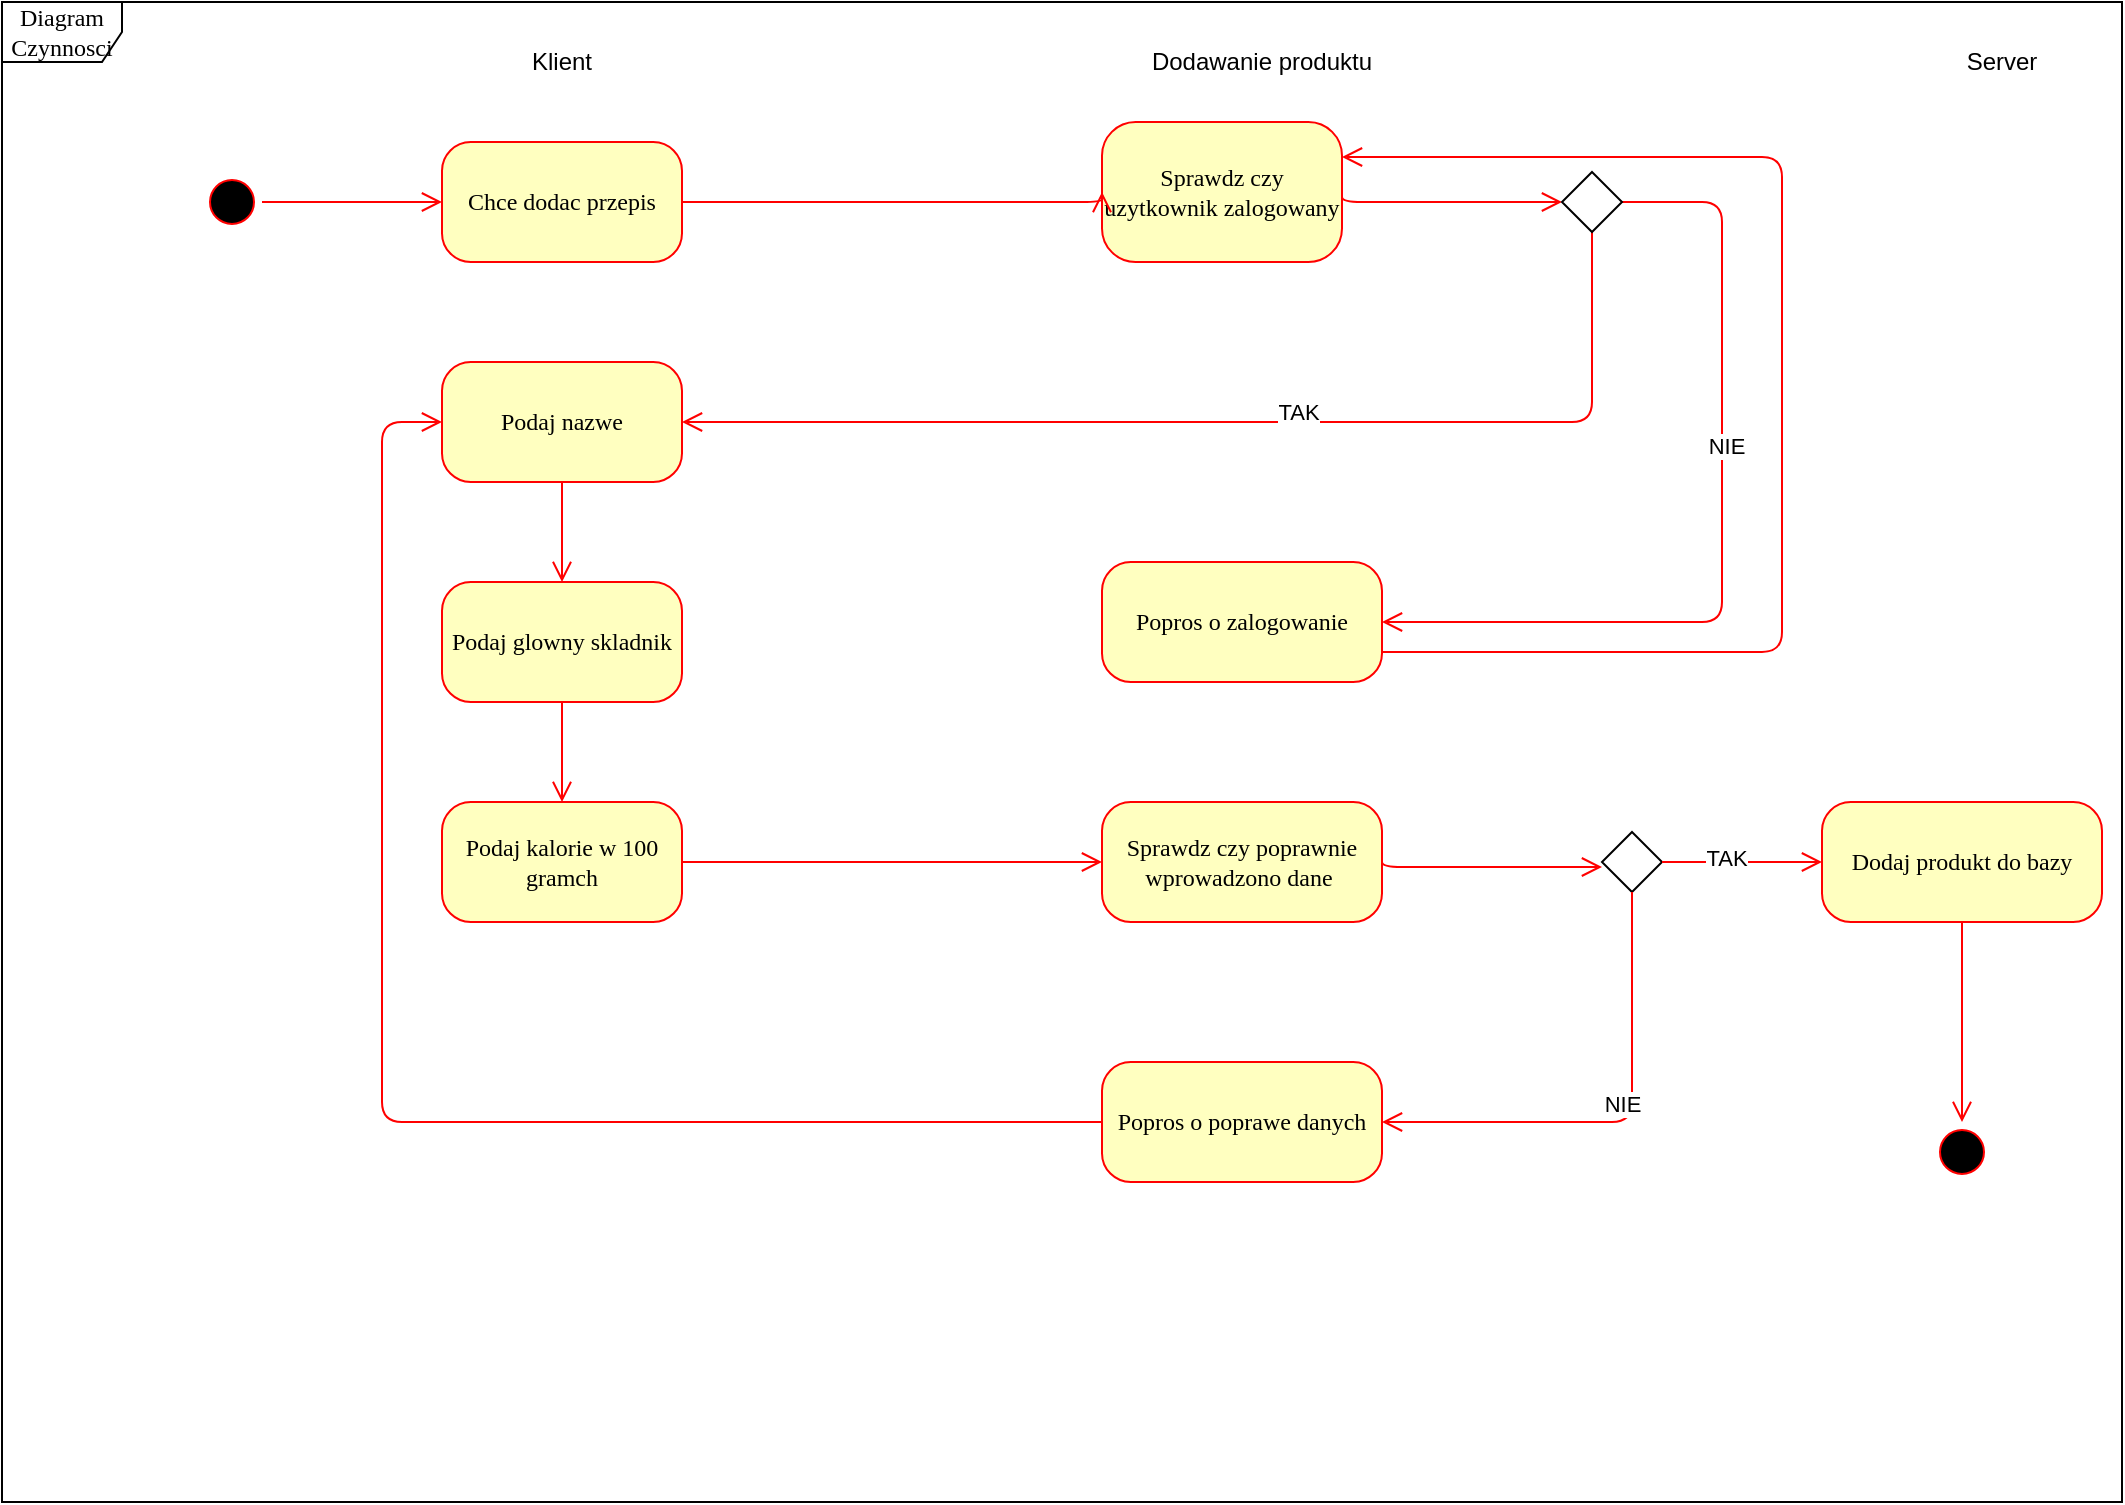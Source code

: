 <mxfile version="13.7.3" type="github">
  <diagram name="Page-1" id="58cdce13-f638-feb5-8d6f-7d28b1aa9fa0">
    <mxGraphModel dx="1038" dy="548" grid="1" gridSize="10" guides="1" tooltips="1" connect="1" arrows="1" fold="1" page="1" pageScale="1" pageWidth="1100" pageHeight="850" background="#ffffff" math="0" shadow="0">
      <root>
        <mxCell id="0" />
        <mxCell id="1" parent="0" />
        <mxCell id="2a3bc250acf0617d-8" value="Diagram Czynnosci&lt;br&gt;" style="shape=umlFrame;whiteSpace=wrap;html=1;rounded=1;shadow=0;comic=0;labelBackgroundColor=none;strokeWidth=1;fontFamily=Verdana;fontSize=12;align=center;" parent="1" vertex="1">
          <mxGeometry x="20" y="30" width="1060" height="750" as="geometry" />
        </mxCell>
        <mxCell id="382b91b5511bd0f7-1" value="" style="ellipse;html=1;shape=startState;fillColor=#000000;strokeColor=#ff0000;rounded=1;shadow=0;comic=0;labelBackgroundColor=none;fontFamily=Verdana;fontSize=12;fontColor=#000000;align=center;direction=south;" parent="1" vertex="1">
          <mxGeometry x="120" y="115" width="30" height="30" as="geometry" />
        </mxCell>
        <mxCell id="382b91b5511bd0f7-6" value="Chce dodac przepis" style="rounded=1;whiteSpace=wrap;html=1;arcSize=24;fillColor=#ffffc0;strokeColor=#ff0000;shadow=0;comic=0;labelBackgroundColor=none;fontFamily=Verdana;fontSize=12;fontColor=#000000;align=center;" parent="1" vertex="1">
          <mxGeometry x="240" y="100" width="120" height="60" as="geometry" />
        </mxCell>
        <mxCell id="3cde6dad864a17aa-3" style="edgeStyle=orthogonalEdgeStyle;html=1;exitX=1;exitY=0.5;labelBackgroundColor=none;endArrow=open;endSize=8;strokeColor=#ff0000;fontFamily=Verdana;fontSize=12;align=left;entryX=0;entryY=0.5;entryDx=0;entryDy=0;exitDx=0;exitDy=0;" parent="1" source="382b91b5511bd0f7-7" target="MbntDTdlU74Q_FVYpxql-1" edge="1">
          <mxGeometry relative="1" as="geometry">
            <mxPoint x="690" y="215" as="targetPoint" />
            <Array as="points">
              <mxPoint x="690" y="130" />
            </Array>
          </mxGeometry>
        </mxCell>
        <mxCell id="382b91b5511bd0f7-7" value="Sprawdz czy uzytkownik zalogowany" style="rounded=1;whiteSpace=wrap;html=1;arcSize=24;fillColor=#ffffc0;strokeColor=#ff0000;shadow=0;comic=0;labelBackgroundColor=none;fontFamily=Verdana;fontSize=12;fontColor=#000000;align=center;" parent="1" vertex="1">
          <mxGeometry x="570" y="90" width="120" height="70" as="geometry" />
        </mxCell>
        <mxCell id="3cde6dad864a17aa-4" style="edgeStyle=orthogonalEdgeStyle;html=1;exitX=1;exitY=0.5;labelBackgroundColor=none;endArrow=open;endSize=8;strokeColor=#ff0000;fontFamily=Verdana;fontSize=12;align=left;exitDx=0;exitDy=0;" parent="1" source="MbntDTdlU74Q_FVYpxql-1" target="382b91b5511bd0f7-9" edge="1">
          <mxGeometry relative="1" as="geometry">
            <Array as="points">
              <mxPoint x="880" y="130" />
            </Array>
          </mxGeometry>
        </mxCell>
        <mxCell id="MbntDTdlU74Q_FVYpxql-2" value="NIE" style="edgeLabel;html=1;align=center;verticalAlign=middle;resizable=0;points=[];" vertex="1" connectable="0" parent="3cde6dad864a17aa-4">
          <mxGeometry x="-0.202" y="2" relative="1" as="geometry">
            <mxPoint as="offset" />
          </mxGeometry>
        </mxCell>
        <mxCell id="382b91b5511bd0f7-9" value="Popros o zalogowanie" style="rounded=1;whiteSpace=wrap;html=1;arcSize=24;fillColor=#ffffc0;strokeColor=#ff0000;shadow=0;comic=0;labelBackgroundColor=none;fontFamily=Verdana;fontSize=12;fontColor=#000000;align=center;" parent="1" vertex="1">
          <mxGeometry x="570" y="310" width="140" height="60" as="geometry" />
        </mxCell>
        <mxCell id="382b91b5511bd0f7-10" value="Podaj nazwe" style="rounded=1;whiteSpace=wrap;html=1;arcSize=24;fillColor=#ffffc0;strokeColor=#ff0000;shadow=0;comic=0;labelBackgroundColor=none;fontFamily=Verdana;fontSize=12;fontColor=#000000;align=center;" parent="1" vertex="1">
          <mxGeometry x="240" y="210" width="120" height="60" as="geometry" />
        </mxCell>
        <mxCell id="3cde6dad864a17aa-5" style="edgeStyle=elbowEdgeStyle;html=1;labelBackgroundColor=none;endArrow=open;endSize=8;strokeColor=#ff0000;fontFamily=Verdana;fontSize=12;align=left;exitX=1;exitY=0.75;exitDx=0;exitDy=0;entryX=1;entryY=0.25;entryDx=0;entryDy=0;" parent="1" source="382b91b5511bd0f7-9" target="382b91b5511bd0f7-7" edge="1">
          <mxGeometry relative="1" as="geometry">
            <Array as="points">
              <mxPoint x="910" y="80" />
              <mxPoint x="990" y="190" />
              <mxPoint x="640" y="190" />
              <mxPoint x="900" y="170" />
              <mxPoint x="870" y="170" />
              <mxPoint x="840" y="170" />
              <mxPoint x="990" y="160" />
              <mxPoint x="790" y="130" />
            </Array>
          </mxGeometry>
        </mxCell>
        <mxCell id="2a3bc250acf0617d-9" style="edgeStyle=orthogonalEdgeStyle;html=1;labelBackgroundColor=none;endArrow=open;endSize=8;strokeColor=#ff0000;fontFamily=Verdana;fontSize=12;align=left;" parent="1" source="382b91b5511bd0f7-1" target="382b91b5511bd0f7-6" edge="1">
          <mxGeometry relative="1" as="geometry" />
        </mxCell>
        <mxCell id="2a3bc250acf0617d-10" style="edgeStyle=orthogonalEdgeStyle;html=1;labelBackgroundColor=none;endArrow=open;endSize=8;strokeColor=#ff0000;fontFamily=Verdana;fontSize=12;align=left;entryX=0;entryY=0.5;exitX=1;exitY=0.5;exitDx=0;exitDy=0;" parent="1" source="382b91b5511bd0f7-6" target="382b91b5511bd0f7-7" edge="1">
          <mxGeometry relative="1" as="geometry">
            <Array as="points">
              <mxPoint x="390" y="130" />
              <mxPoint x="390" y="130" />
            </Array>
          </mxGeometry>
        </mxCell>
        <mxCell id="2a3bc250acf0617d-14" style="edgeStyle=orthogonalEdgeStyle;html=1;exitX=0.5;exitY=1;entryX=1;entryY=0.5;labelBackgroundColor=none;endArrow=open;endSize=8;strokeColor=#ff0000;fontFamily=Verdana;fontSize=12;align=left;exitDx=0;exitDy=0;entryDx=0;entryDy=0;" parent="1" source="MbntDTdlU74Q_FVYpxql-1" target="382b91b5511bd0f7-10" edge="1">
          <mxGeometry relative="1" as="geometry" />
        </mxCell>
        <mxCell id="MbntDTdlU74Q_FVYpxql-3" value="TAK" style="edgeLabel;html=1;align=center;verticalAlign=middle;resizable=0;points=[];" vertex="1" connectable="0" parent="2a3bc250acf0617d-14">
          <mxGeometry x="-0.12" y="-5" relative="1" as="geometry">
            <mxPoint as="offset" />
          </mxGeometry>
        </mxCell>
        <mxCell id="MbntDTdlU74Q_FVYpxql-1" value="" style="rhombus;whiteSpace=wrap;html=1;" vertex="1" parent="1">
          <mxGeometry x="800" y="115" width="30" height="30" as="geometry" />
        </mxCell>
        <mxCell id="MbntDTdlU74Q_FVYpxql-4" value="Klient" style="text;html=1;strokeColor=none;fillColor=none;align=center;verticalAlign=middle;whiteSpace=wrap;rounded=0;" vertex="1" parent="1">
          <mxGeometry x="240" y="50" width="120" height="20" as="geometry" />
        </mxCell>
        <mxCell id="MbntDTdlU74Q_FVYpxql-5" value="Dodawanie produktu" style="text;html=1;strokeColor=none;fillColor=none;align=center;verticalAlign=middle;whiteSpace=wrap;rounded=0;" vertex="1" parent="1">
          <mxGeometry x="590" y="50" width="120" height="20" as="geometry" />
        </mxCell>
        <mxCell id="MbntDTdlU74Q_FVYpxql-7" style="edgeStyle=orthogonalEdgeStyle;html=1;labelBackgroundColor=none;endArrow=open;endSize=8;strokeColor=#ff0000;fontFamily=Verdana;fontSize=12;align=left;exitX=0.5;exitY=1;exitDx=0;exitDy=0;entryX=0.5;entryY=0;entryDx=0;entryDy=0;" edge="1" parent="1" source="382b91b5511bd0f7-10" target="MbntDTdlU74Q_FVYpxql-12">
          <mxGeometry relative="1" as="geometry">
            <Array as="points" />
            <mxPoint x="370" y="140" as="sourcePoint" />
            <mxPoint x="300" y="410" as="targetPoint" />
          </mxGeometry>
        </mxCell>
        <mxCell id="MbntDTdlU74Q_FVYpxql-12" value="Podaj glowny skladnik" style="rounded=1;whiteSpace=wrap;html=1;arcSize=24;fillColor=#ffffc0;strokeColor=#ff0000;shadow=0;comic=0;labelBackgroundColor=none;fontFamily=Verdana;fontSize=12;fontColor=#000000;align=center;" vertex="1" parent="1">
          <mxGeometry x="240" y="320" width="120" height="60" as="geometry" />
        </mxCell>
        <mxCell id="MbntDTdlU74Q_FVYpxql-13" value="Podaj kalorie w 100 gramch" style="rounded=1;whiteSpace=wrap;html=1;arcSize=24;fillColor=#ffffc0;strokeColor=#ff0000;shadow=0;comic=0;labelBackgroundColor=none;fontFamily=Verdana;fontSize=12;fontColor=#000000;align=center;" vertex="1" parent="1">
          <mxGeometry x="240" y="430" width="120" height="60" as="geometry" />
        </mxCell>
        <mxCell id="MbntDTdlU74Q_FVYpxql-14" style="edgeStyle=orthogonalEdgeStyle;html=1;labelBackgroundColor=none;endArrow=open;endSize=8;strokeColor=#ff0000;fontFamily=Verdana;fontSize=12;align=left;exitX=0.5;exitY=1;exitDx=0;exitDy=0;entryX=0.5;entryY=0;entryDx=0;entryDy=0;" edge="1" parent="1" source="MbntDTdlU74Q_FVYpxql-12" target="MbntDTdlU74Q_FVYpxql-13">
          <mxGeometry relative="1" as="geometry">
            <Array as="points" />
            <mxPoint x="310" y="280" as="sourcePoint" />
            <mxPoint x="310" y="330" as="targetPoint" />
          </mxGeometry>
        </mxCell>
        <mxCell id="MbntDTdlU74Q_FVYpxql-16" style="edgeStyle=orthogonalEdgeStyle;html=1;labelBackgroundColor=none;endArrow=open;endSize=8;strokeColor=#ff0000;fontFamily=Verdana;fontSize=12;align=left;exitX=1;exitY=0.5;exitDx=0;exitDy=0;entryX=0;entryY=0.5;entryDx=0;entryDy=0;" edge="1" parent="1" source="MbntDTdlU74Q_FVYpxql-13" target="MbntDTdlU74Q_FVYpxql-17">
          <mxGeometry relative="1" as="geometry">
            <Array as="points" />
            <mxPoint x="310" y="390" as="sourcePoint" />
            <mxPoint x="310" y="440" as="targetPoint" />
          </mxGeometry>
        </mxCell>
        <mxCell id="MbntDTdlU74Q_FVYpxql-17" value="Sprawdz czy poprawnie wprowadzono dane&amp;nbsp;" style="rounded=1;whiteSpace=wrap;html=1;arcSize=24;fillColor=#ffffc0;strokeColor=#ff0000;shadow=0;comic=0;labelBackgroundColor=none;fontFamily=Verdana;fontSize=12;fontColor=#000000;align=center;" vertex="1" parent="1">
          <mxGeometry x="570" y="430" width="140" height="60" as="geometry" />
        </mxCell>
        <mxCell id="MbntDTdlU74Q_FVYpxql-28" style="edgeStyle=orthogonalEdgeStyle;html=1;exitX=1;exitY=0.5;labelBackgroundColor=none;endArrow=open;endSize=8;strokeColor=#ff0000;fontFamily=Verdana;fontSize=12;align=left;entryX=0;entryY=0.5;entryDx=0;entryDy=0;exitDx=0;exitDy=0;" edge="1" parent="1">
          <mxGeometry relative="1" as="geometry">
            <mxPoint x="710" y="457.5" as="sourcePoint" />
            <mxPoint x="820" y="462.5" as="targetPoint" />
            <Array as="points">
              <mxPoint x="710" y="462.5" />
            </Array>
          </mxGeometry>
        </mxCell>
        <mxCell id="MbntDTdlU74Q_FVYpxql-29" value="" style="rhombus;whiteSpace=wrap;html=1;" vertex="1" parent="1">
          <mxGeometry x="820" y="445" width="30" height="30" as="geometry" />
        </mxCell>
        <mxCell id="MbntDTdlU74Q_FVYpxql-30" style="edgeStyle=orthogonalEdgeStyle;html=1;exitX=1;exitY=0.5;labelBackgroundColor=none;endArrow=open;endSize=8;strokeColor=#ff0000;fontFamily=Verdana;fontSize=12;align=left;exitDx=0;exitDy=0;entryX=0;entryY=0.5;entryDx=0;entryDy=0;" edge="1" parent="1" target="MbntDTdlU74Q_FVYpxql-35">
          <mxGeometry relative="1" as="geometry">
            <Array as="points">
              <mxPoint x="880" y="460" />
              <mxPoint x="880" y="460" />
            </Array>
            <mxPoint x="850" y="460" as="sourcePoint" />
            <mxPoint x="730" y="610" as="targetPoint" />
          </mxGeometry>
        </mxCell>
        <mxCell id="MbntDTdlU74Q_FVYpxql-31" value="TAK" style="edgeLabel;html=1;align=center;verticalAlign=middle;resizable=0;points=[];" vertex="1" connectable="0" parent="MbntDTdlU74Q_FVYpxql-30">
          <mxGeometry x="-0.202" y="2" relative="1" as="geometry">
            <mxPoint as="offset" />
          </mxGeometry>
        </mxCell>
        <mxCell id="MbntDTdlU74Q_FVYpxql-32" style="edgeStyle=orthogonalEdgeStyle;html=1;exitX=0.5;exitY=1;entryX=1;entryY=0.5;labelBackgroundColor=none;endArrow=open;endSize=8;strokeColor=#ff0000;fontFamily=Verdana;fontSize=12;align=left;exitDx=0;exitDy=0;entryDx=0;entryDy=0;" edge="1" parent="1" source="MbntDTdlU74Q_FVYpxql-29" target="MbntDTdlU74Q_FVYpxql-38">
          <mxGeometry relative="1" as="geometry">
            <mxPoint x="857.5" y="510" as="sourcePoint" />
            <mxPoint x="402.5" y="605" as="targetPoint" />
            <Array as="points">
              <mxPoint x="835" y="590" />
            </Array>
          </mxGeometry>
        </mxCell>
        <mxCell id="MbntDTdlU74Q_FVYpxql-33" value="NIE" style="edgeLabel;html=1;align=center;verticalAlign=middle;resizable=0;points=[];" vertex="1" connectable="0" parent="MbntDTdlU74Q_FVYpxql-32">
          <mxGeometry x="-0.12" y="-5" relative="1" as="geometry">
            <mxPoint as="offset" />
          </mxGeometry>
        </mxCell>
        <mxCell id="MbntDTdlU74Q_FVYpxql-34" value="Server&lt;br&gt;" style="text;html=1;strokeColor=none;fillColor=none;align=center;verticalAlign=middle;whiteSpace=wrap;rounded=0;" vertex="1" parent="1">
          <mxGeometry x="1000" y="50" width="40" height="20" as="geometry" />
        </mxCell>
        <mxCell id="MbntDTdlU74Q_FVYpxql-35" value="Dodaj produkt do bazy" style="rounded=1;whiteSpace=wrap;html=1;arcSize=24;fillColor=#ffffc0;strokeColor=#ff0000;shadow=0;comic=0;labelBackgroundColor=none;fontFamily=Verdana;fontSize=12;fontColor=#000000;align=center;" vertex="1" parent="1">
          <mxGeometry x="930" y="430" width="140" height="60" as="geometry" />
        </mxCell>
        <mxCell id="MbntDTdlU74Q_FVYpxql-36" style="edgeStyle=orthogonalEdgeStyle;html=1;labelBackgroundColor=none;endArrow=open;endSize=8;strokeColor=#ff0000;fontFamily=Verdana;fontSize=12;align=left;exitX=0.5;exitY=1;exitDx=0;exitDy=0;" edge="1" parent="1" source="MbntDTdlU74Q_FVYpxql-35" target="MbntDTdlU74Q_FVYpxql-37">
          <mxGeometry relative="1" as="geometry">
            <mxPoint x="160" y="140" as="sourcePoint" />
            <mxPoint x="250" y="140" as="targetPoint" />
          </mxGeometry>
        </mxCell>
        <mxCell id="MbntDTdlU74Q_FVYpxql-37" value="" style="ellipse;html=1;shape=startState;fillColor=#000000;strokeColor=#ff0000;rounded=1;shadow=0;comic=0;labelBackgroundColor=none;fontFamily=Verdana;fontSize=12;fontColor=#000000;align=center;direction=south;" vertex="1" parent="1">
          <mxGeometry x="985" y="590" width="30" height="30" as="geometry" />
        </mxCell>
        <mxCell id="MbntDTdlU74Q_FVYpxql-38" value="Popros o poprawe danych" style="rounded=1;whiteSpace=wrap;html=1;arcSize=24;fillColor=#ffffc0;strokeColor=#ff0000;shadow=0;comic=0;labelBackgroundColor=none;fontFamily=Verdana;fontSize=12;fontColor=#000000;align=center;" vertex="1" parent="1">
          <mxGeometry x="570" y="560" width="140" height="60" as="geometry" />
        </mxCell>
        <mxCell id="MbntDTdlU74Q_FVYpxql-39" style="edgeStyle=orthogonalEdgeStyle;html=1;exitX=0;exitY=0.5;entryX=0;entryY=0.5;labelBackgroundColor=none;endArrow=open;endSize=8;strokeColor=#ff0000;fontFamily=Verdana;fontSize=12;align=left;exitDx=0;exitDy=0;entryDx=0;entryDy=0;" edge="1" parent="1" source="MbntDTdlU74Q_FVYpxql-38" target="382b91b5511bd0f7-10">
          <mxGeometry relative="1" as="geometry">
            <mxPoint x="845" y="485" as="sourcePoint" />
            <mxPoint x="720" y="600" as="targetPoint" />
            <Array as="points">
              <mxPoint x="210" y="590" />
              <mxPoint x="210" y="240" />
            </Array>
          </mxGeometry>
        </mxCell>
      </root>
    </mxGraphModel>
  </diagram>
</mxfile>
